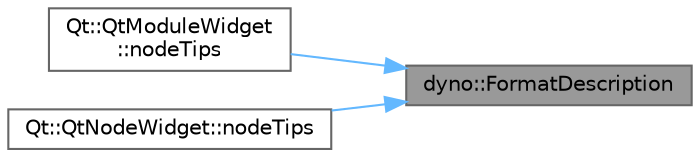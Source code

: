 digraph "dyno::FormatDescription"
{
 // LATEX_PDF_SIZE
  bgcolor="transparent";
  edge [fontname=Helvetica,fontsize=10,labelfontname=Helvetica,labelfontsize=10];
  node [fontname=Helvetica,fontsize=10,shape=box,height=0.2,width=0.4];
  rankdir="RL";
  Node1 [id="Node000001",label="dyno::FormatDescription",height=0.2,width=0.4,color="gray40", fillcolor="grey60", style="filled", fontcolor="black",tooltip=" "];
  Node1 -> Node2 [id="edge1_Node000001_Node000002",dir="back",color="steelblue1",style="solid",tooltip=" "];
  Node2 [id="Node000002",label="Qt::QtModuleWidget\l::nodeTips",height=0.2,width=0.4,color="grey40", fillcolor="white", style="filled",URL="$class_qt_1_1_qt_module_widget.html#aa1c266da827dfcdf6b805c992c5660aa",tooltip=" "];
  Node1 -> Node3 [id="edge2_Node000001_Node000003",dir="back",color="steelblue1",style="solid",tooltip=" "];
  Node3 [id="Node000003",label="Qt::QtNodeWidget::nodeTips",height=0.2,width=0.4,color="grey40", fillcolor="white", style="filled",URL="$class_qt_1_1_qt_node_widget.html#ac112215327c517caefb12aee3b6b2522",tooltip=" "];
}
